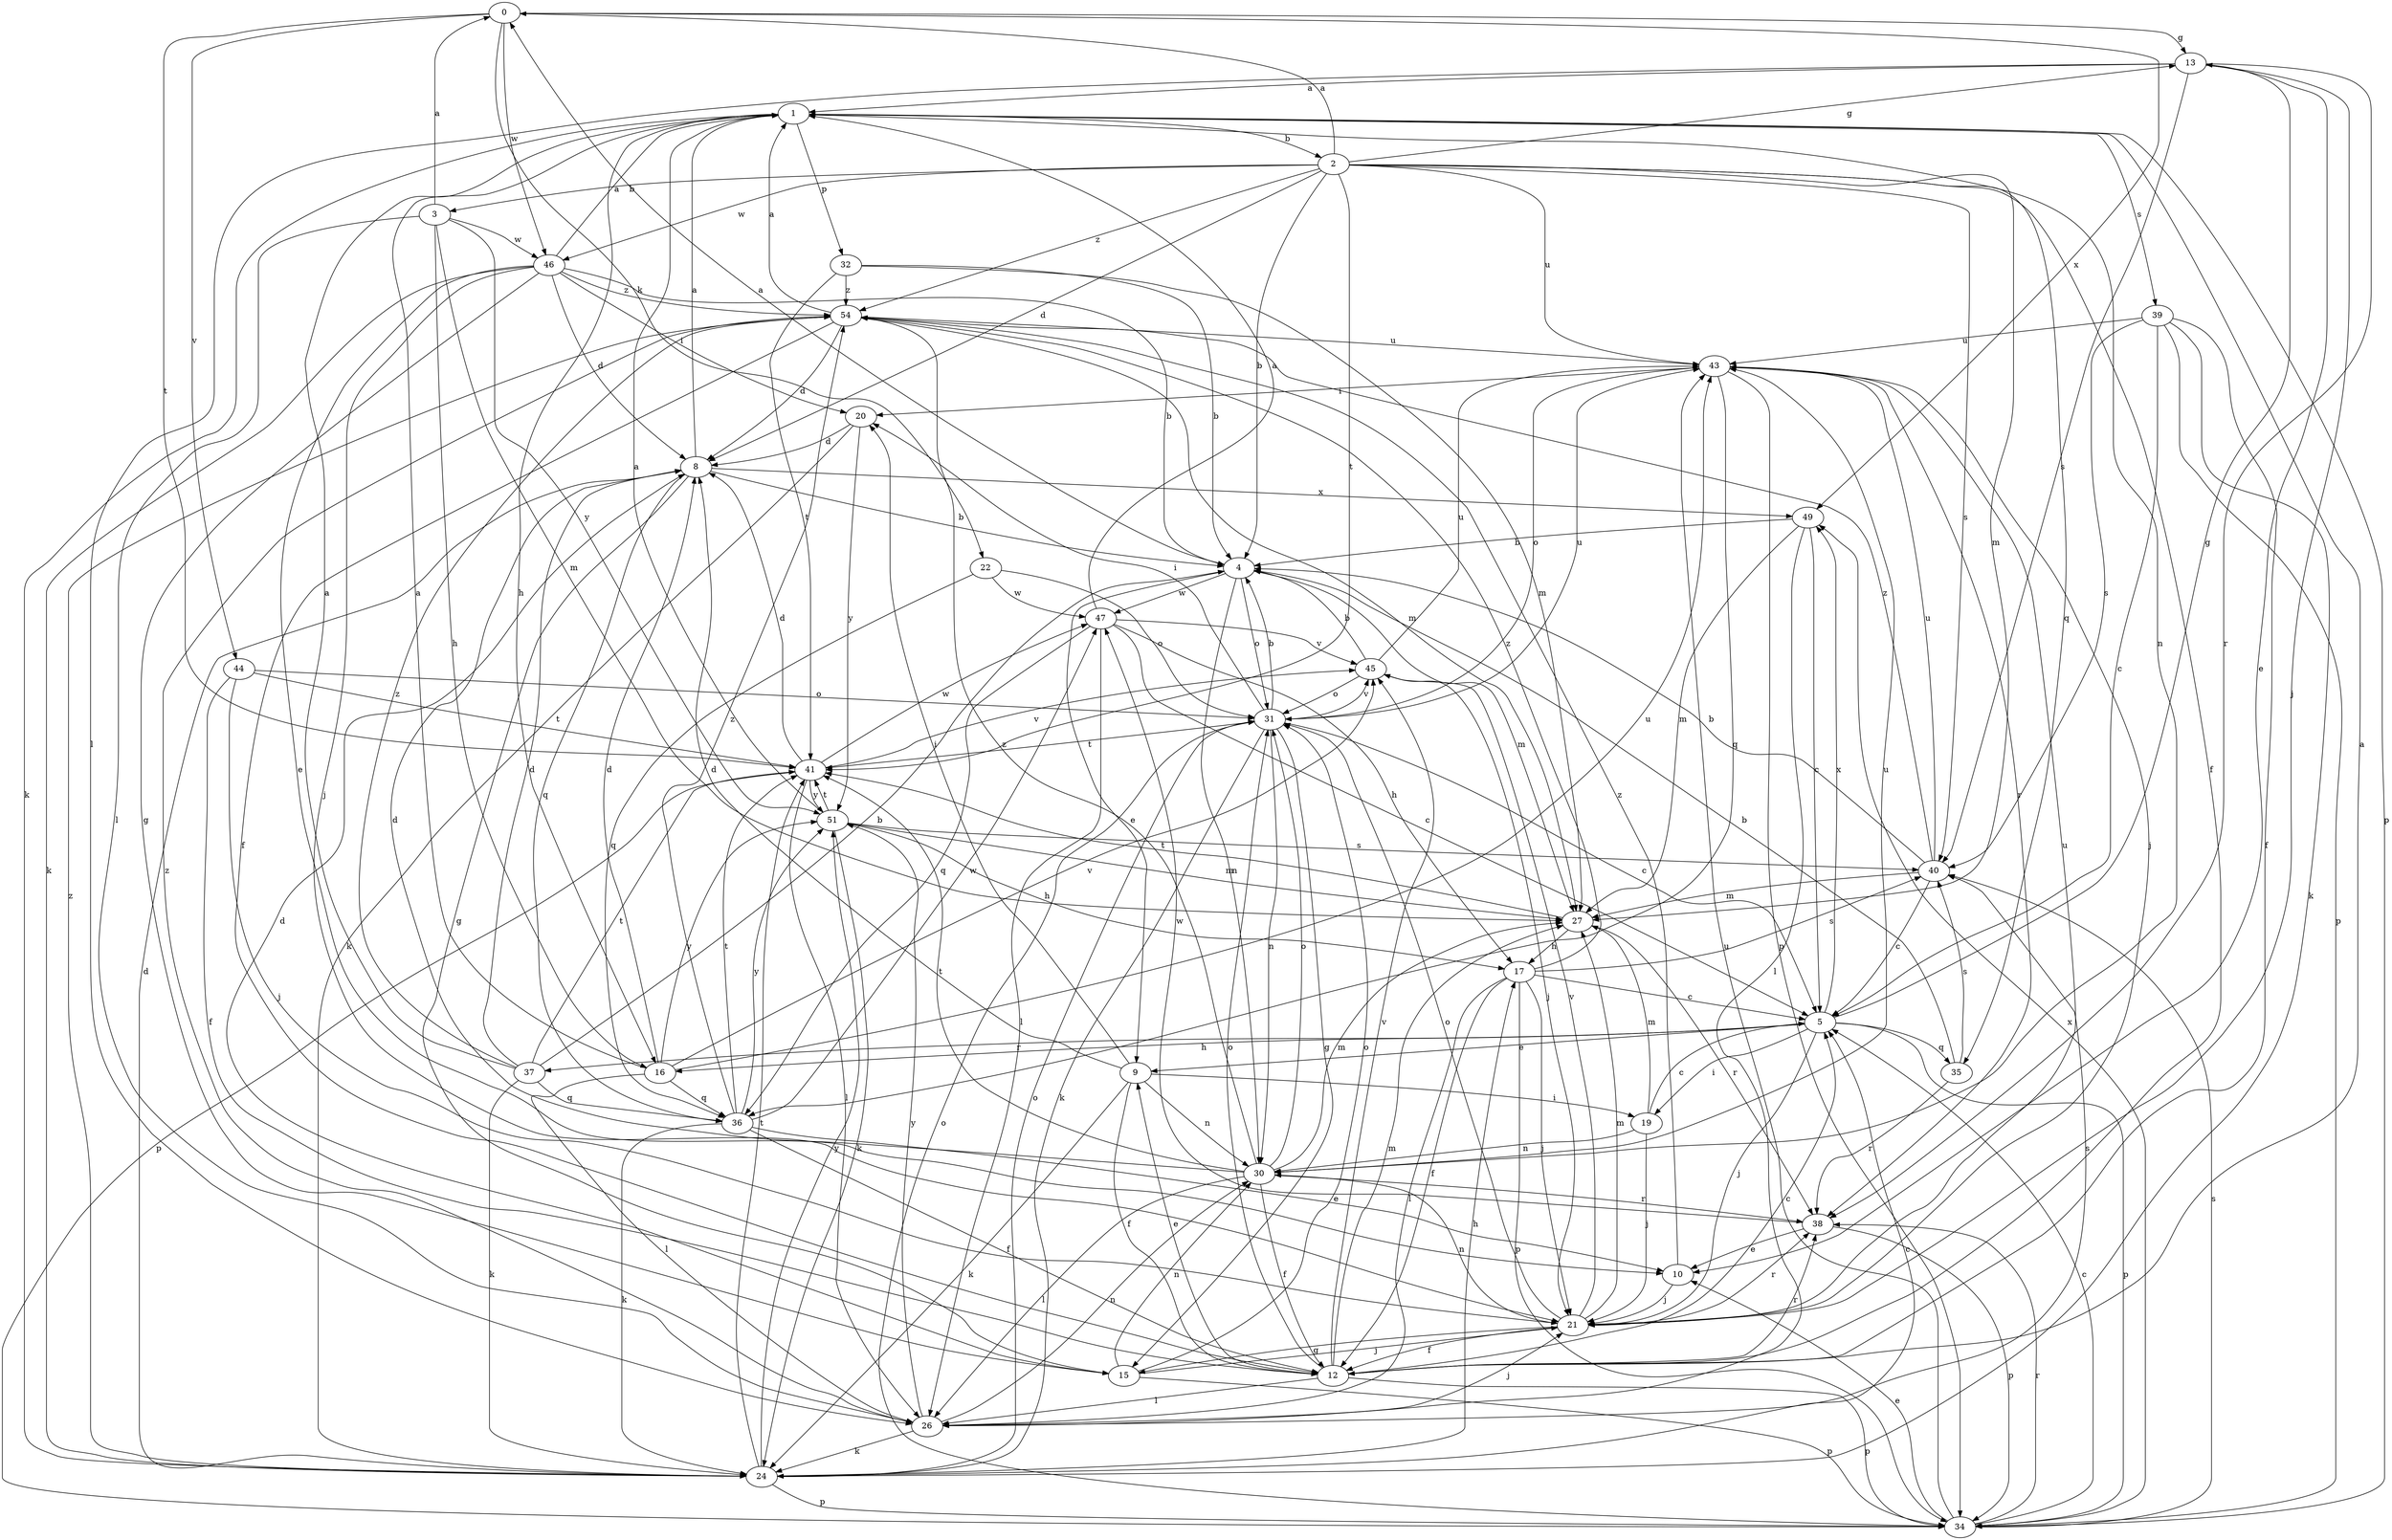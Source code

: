 strict digraph  {
0;
1;
2;
3;
4;
5;
8;
9;
10;
12;
13;
15;
16;
17;
19;
20;
21;
22;
24;
26;
27;
30;
31;
32;
34;
35;
36;
37;
38;
39;
40;
41;
43;
44;
45;
46;
47;
49;
51;
54;
0 -> 13  [label=g];
0 -> 22  [label=k];
0 -> 41  [label=t];
0 -> 44  [label=v];
0 -> 46  [label=w];
0 -> 49  [label=x];
1 -> 2  [label=b];
1 -> 16  [label=h];
1 -> 24  [label=k];
1 -> 30  [label=n];
1 -> 32  [label=p];
1 -> 34  [label=p];
1 -> 39  [label=s];
2 -> 0  [label=a];
2 -> 3  [label=b];
2 -> 4  [label=b];
2 -> 8  [label=d];
2 -> 12  [label=f];
2 -> 13  [label=g];
2 -> 27  [label=m];
2 -> 35  [label=q];
2 -> 40  [label=s];
2 -> 41  [label=t];
2 -> 43  [label=u];
2 -> 46  [label=w];
2 -> 54  [label=z];
3 -> 0  [label=a];
3 -> 16  [label=h];
3 -> 26  [label=l];
3 -> 27  [label=m];
3 -> 46  [label=w];
3 -> 51  [label=y];
4 -> 0  [label=a];
4 -> 9  [label=e];
4 -> 27  [label=m];
4 -> 30  [label=n];
4 -> 31  [label=o];
4 -> 47  [label=w];
5 -> 9  [label=e];
5 -> 13  [label=g];
5 -> 16  [label=h];
5 -> 19  [label=i];
5 -> 21  [label=j];
5 -> 34  [label=p];
5 -> 35  [label=q];
5 -> 37  [label=r];
5 -> 49  [label=x];
8 -> 1  [label=a];
8 -> 4  [label=b];
8 -> 15  [label=g];
8 -> 36  [label=q];
8 -> 49  [label=x];
9 -> 8  [label=d];
9 -> 12  [label=f];
9 -> 19  [label=i];
9 -> 20  [label=i];
9 -> 24  [label=k];
9 -> 30  [label=n];
10 -> 21  [label=j];
10 -> 54  [label=z];
12 -> 1  [label=a];
12 -> 5  [label=c];
12 -> 9  [label=e];
12 -> 26  [label=l];
12 -> 27  [label=m];
12 -> 31  [label=o];
12 -> 34  [label=p];
12 -> 38  [label=r];
12 -> 45  [label=v];
13 -> 1  [label=a];
13 -> 10  [label=e];
13 -> 21  [label=j];
13 -> 26  [label=l];
13 -> 38  [label=r];
13 -> 40  [label=s];
15 -> 8  [label=d];
15 -> 21  [label=j];
15 -> 30  [label=n];
15 -> 31  [label=o];
15 -> 34  [label=p];
16 -> 1  [label=a];
16 -> 8  [label=d];
16 -> 26  [label=l];
16 -> 36  [label=q];
16 -> 43  [label=u];
16 -> 45  [label=v];
16 -> 51  [label=y];
17 -> 5  [label=c];
17 -> 12  [label=f];
17 -> 21  [label=j];
17 -> 26  [label=l];
17 -> 34  [label=p];
17 -> 40  [label=s];
17 -> 54  [label=z];
19 -> 5  [label=c];
19 -> 21  [label=j];
19 -> 27  [label=m];
19 -> 30  [label=n];
20 -> 8  [label=d];
20 -> 24  [label=k];
20 -> 51  [label=y];
21 -> 12  [label=f];
21 -> 15  [label=g];
21 -> 27  [label=m];
21 -> 30  [label=n];
21 -> 31  [label=o];
21 -> 38  [label=r];
21 -> 43  [label=u];
21 -> 45  [label=v];
22 -> 31  [label=o];
22 -> 36  [label=q];
22 -> 47  [label=w];
24 -> 5  [label=c];
24 -> 8  [label=d];
24 -> 17  [label=h];
24 -> 31  [label=o];
24 -> 34  [label=p];
24 -> 41  [label=t];
24 -> 51  [label=y];
24 -> 54  [label=z];
26 -> 21  [label=j];
26 -> 24  [label=k];
26 -> 30  [label=n];
26 -> 40  [label=s];
26 -> 51  [label=y];
26 -> 54  [label=z];
27 -> 17  [label=h];
27 -> 38  [label=r];
27 -> 41  [label=t];
30 -> 8  [label=d];
30 -> 12  [label=f];
30 -> 26  [label=l];
30 -> 27  [label=m];
30 -> 31  [label=o];
30 -> 38  [label=r];
30 -> 41  [label=t];
30 -> 43  [label=u];
30 -> 54  [label=z];
31 -> 4  [label=b];
31 -> 5  [label=c];
31 -> 15  [label=g];
31 -> 20  [label=i];
31 -> 24  [label=k];
31 -> 30  [label=n];
31 -> 41  [label=t];
31 -> 43  [label=u];
31 -> 45  [label=v];
32 -> 4  [label=b];
32 -> 27  [label=m];
32 -> 41  [label=t];
32 -> 54  [label=z];
34 -> 5  [label=c];
34 -> 10  [label=e];
34 -> 31  [label=o];
34 -> 38  [label=r];
34 -> 40  [label=s];
34 -> 43  [label=u];
34 -> 49  [label=x];
35 -> 4  [label=b];
35 -> 38  [label=r];
35 -> 40  [label=s];
36 -> 10  [label=e];
36 -> 12  [label=f];
36 -> 24  [label=k];
36 -> 41  [label=t];
36 -> 47  [label=w];
36 -> 51  [label=y];
36 -> 54  [label=z];
37 -> 1  [label=a];
37 -> 4  [label=b];
37 -> 8  [label=d];
37 -> 24  [label=k];
37 -> 36  [label=q];
37 -> 41  [label=t];
37 -> 54  [label=z];
38 -> 10  [label=e];
38 -> 34  [label=p];
38 -> 47  [label=w];
39 -> 5  [label=c];
39 -> 12  [label=f];
39 -> 24  [label=k];
39 -> 34  [label=p];
39 -> 40  [label=s];
39 -> 43  [label=u];
40 -> 4  [label=b];
40 -> 5  [label=c];
40 -> 27  [label=m];
40 -> 43  [label=u];
40 -> 54  [label=z];
41 -> 8  [label=d];
41 -> 26  [label=l];
41 -> 34  [label=p];
41 -> 45  [label=v];
41 -> 47  [label=w];
41 -> 51  [label=y];
43 -> 20  [label=i];
43 -> 21  [label=j];
43 -> 31  [label=o];
43 -> 34  [label=p];
43 -> 36  [label=q];
43 -> 38  [label=r];
44 -> 12  [label=f];
44 -> 21  [label=j];
44 -> 31  [label=o];
44 -> 41  [label=t];
45 -> 4  [label=b];
45 -> 21  [label=j];
45 -> 31  [label=o];
45 -> 43  [label=u];
46 -> 1  [label=a];
46 -> 4  [label=b];
46 -> 8  [label=d];
46 -> 10  [label=e];
46 -> 15  [label=g];
46 -> 20  [label=i];
46 -> 21  [label=j];
46 -> 24  [label=k];
46 -> 54  [label=z];
47 -> 1  [label=a];
47 -> 5  [label=c];
47 -> 17  [label=h];
47 -> 26  [label=l];
47 -> 36  [label=q];
47 -> 45  [label=v];
49 -> 4  [label=b];
49 -> 5  [label=c];
49 -> 26  [label=l];
49 -> 27  [label=m];
51 -> 1  [label=a];
51 -> 17  [label=h];
51 -> 24  [label=k];
51 -> 27  [label=m];
51 -> 40  [label=s];
51 -> 41  [label=t];
54 -> 1  [label=a];
54 -> 8  [label=d];
54 -> 12  [label=f];
54 -> 27  [label=m];
54 -> 43  [label=u];
}
